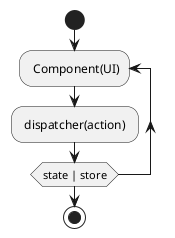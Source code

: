 @startuml handleAddTask 
start
repeat: Component(UI)
: dispatcher(action) ; 
repeat  while (state | store)  ;   
stop
@enduml
